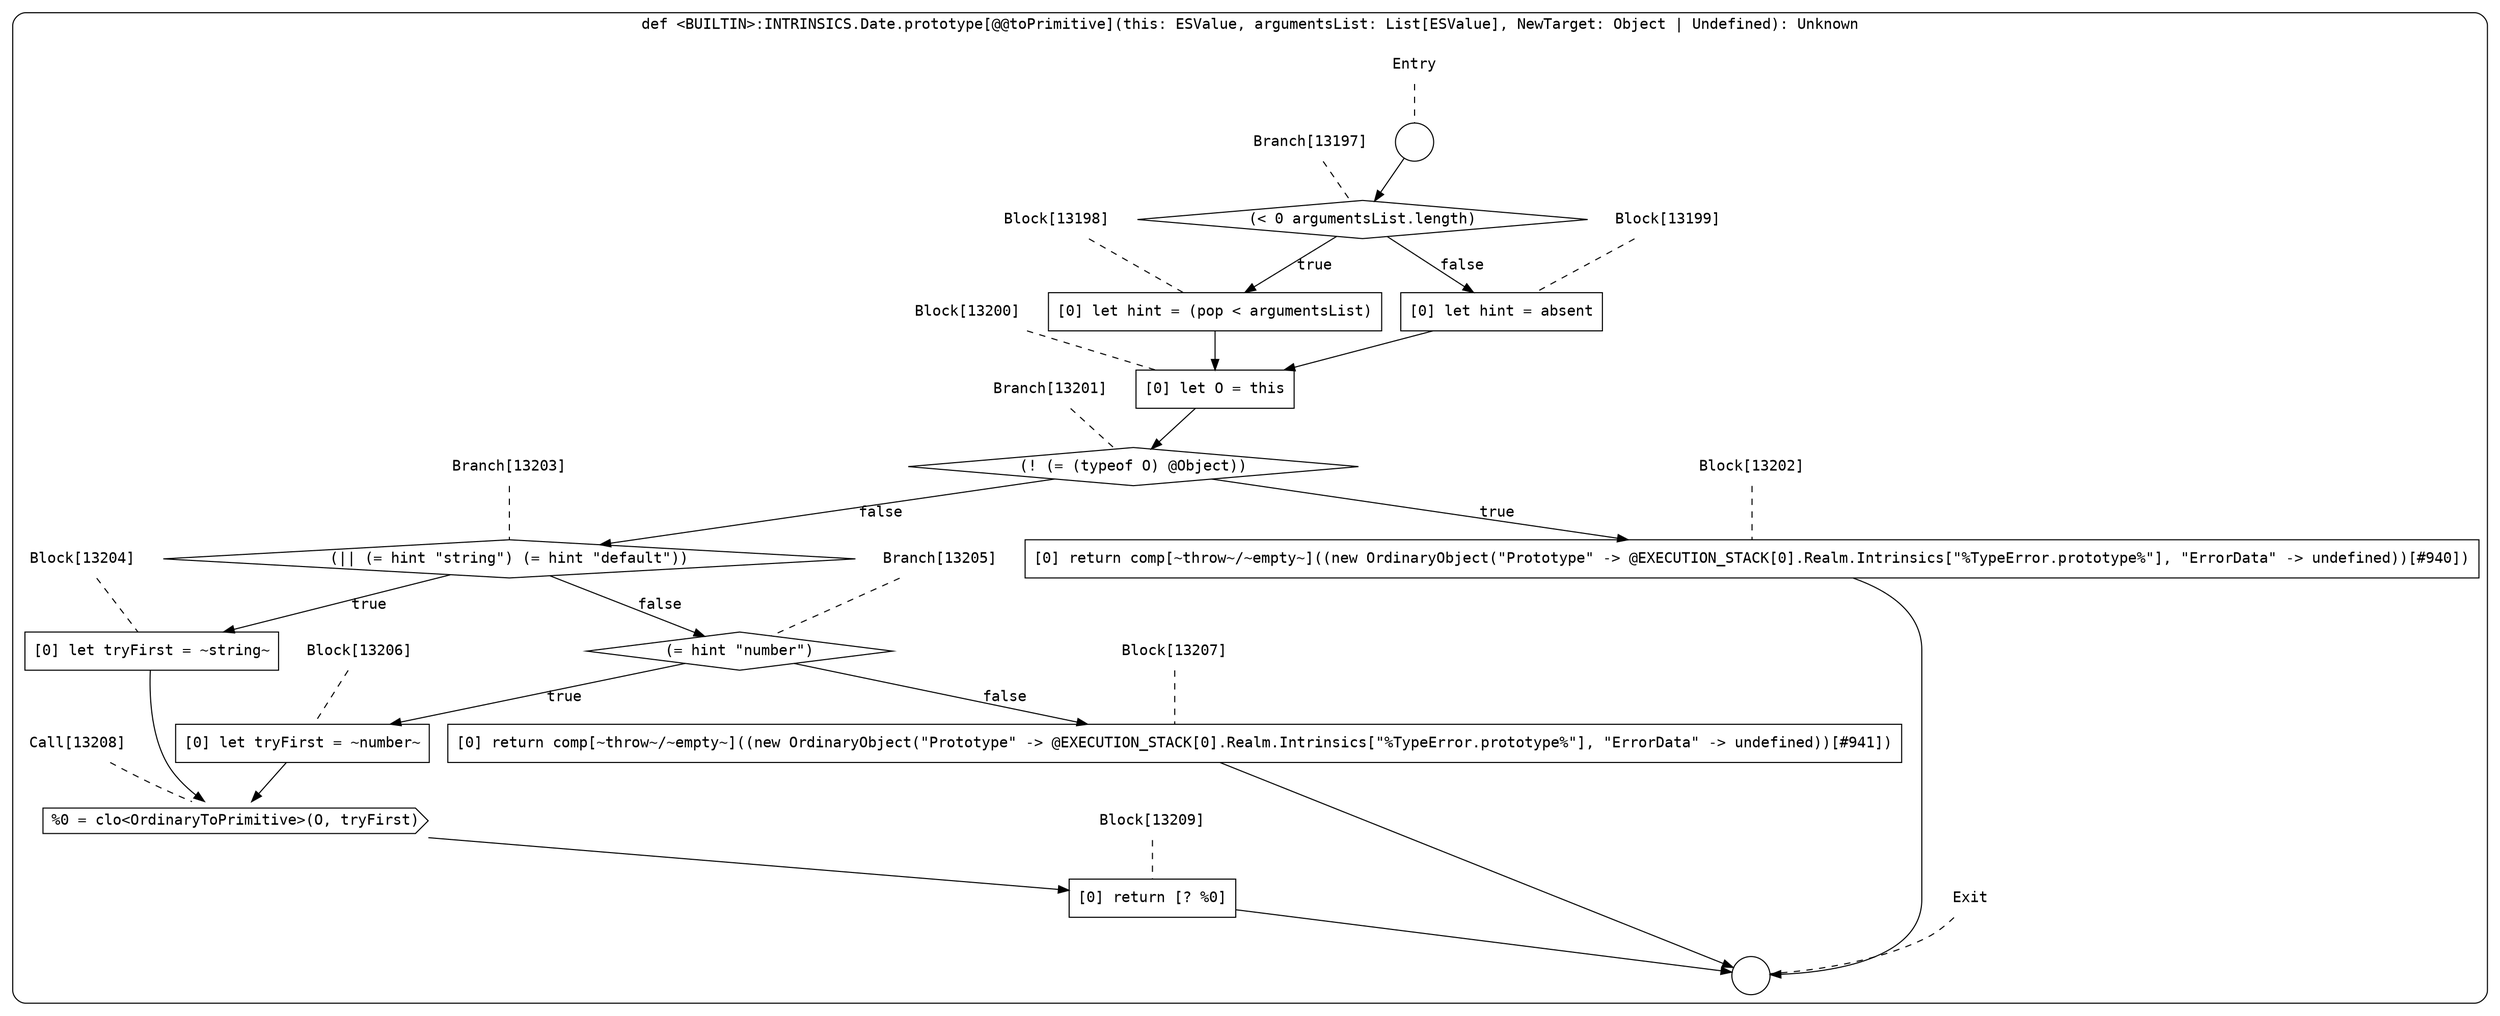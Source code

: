 digraph {
  graph [fontname = "Consolas"]
  node [fontname = "Consolas"]
  edge [fontname = "Consolas"]
  subgraph cluster2162 {
    label = "def <BUILTIN>:INTRINSICS.Date.prototype[@@toPrimitive](this: ESValue, argumentsList: List[ESValue], NewTarget: Object | Undefined): Unknown"
    style = rounded
    cluster2162_entry_name [shape=none, label=<<font color="black">Entry</font>>]
    cluster2162_entry_name -> cluster2162_entry [arrowhead=none, color="black", style=dashed]
    cluster2162_entry [shape=circle label=" " color="black" fillcolor="white" style=filled]
    cluster2162_entry -> node13197 [color="black"]
    cluster2162_exit_name [shape=none, label=<<font color="black">Exit</font>>]
    cluster2162_exit_name -> cluster2162_exit [arrowhead=none, color="black", style=dashed]
    cluster2162_exit [shape=circle label=" " color="black" fillcolor="white" style=filled]
    node13197_name [shape=none, label=<<font color="black">Branch[13197]</font>>]
    node13197_name -> node13197 [arrowhead=none, color="black", style=dashed]
    node13197 [shape=diamond, label=<<font color="black">(&lt; 0 argumentsList.length)</font>> color="black" fillcolor="white", style=filled]
    node13197 -> node13198 [label=<<font color="black">true</font>> color="black"]
    node13197 -> node13199 [label=<<font color="black">false</font>> color="black"]
    node13198_name [shape=none, label=<<font color="black">Block[13198]</font>>]
    node13198_name -> node13198 [arrowhead=none, color="black", style=dashed]
    node13198 [shape=box, label=<<font color="black">[0] let hint = (pop &lt; argumentsList)<BR ALIGN="LEFT"/></font>> color="black" fillcolor="white", style=filled]
    node13198 -> node13200 [color="black"]
    node13199_name [shape=none, label=<<font color="black">Block[13199]</font>>]
    node13199_name -> node13199 [arrowhead=none, color="black", style=dashed]
    node13199 [shape=box, label=<<font color="black">[0] let hint = absent<BR ALIGN="LEFT"/></font>> color="black" fillcolor="white", style=filled]
    node13199 -> node13200 [color="black"]
    node13200_name [shape=none, label=<<font color="black">Block[13200]</font>>]
    node13200_name -> node13200 [arrowhead=none, color="black", style=dashed]
    node13200 [shape=box, label=<<font color="black">[0] let O = this<BR ALIGN="LEFT"/></font>> color="black" fillcolor="white", style=filled]
    node13200 -> node13201 [color="black"]
    node13201_name [shape=none, label=<<font color="black">Branch[13201]</font>>]
    node13201_name -> node13201 [arrowhead=none, color="black", style=dashed]
    node13201 [shape=diamond, label=<<font color="black">(! (= (typeof O) @Object))</font>> color="black" fillcolor="white", style=filled]
    node13201 -> node13202 [label=<<font color="black">true</font>> color="black"]
    node13201 -> node13203 [label=<<font color="black">false</font>> color="black"]
    node13202_name [shape=none, label=<<font color="black">Block[13202]</font>>]
    node13202_name -> node13202 [arrowhead=none, color="black", style=dashed]
    node13202 [shape=box, label=<<font color="black">[0] return comp[~throw~/~empty~]((new OrdinaryObject(&quot;Prototype&quot; -&gt; @EXECUTION_STACK[0].Realm.Intrinsics[&quot;%TypeError.prototype%&quot;], &quot;ErrorData&quot; -&gt; undefined))[#940])<BR ALIGN="LEFT"/></font>> color="black" fillcolor="white", style=filled]
    node13202 -> cluster2162_exit [color="black"]
    node13203_name [shape=none, label=<<font color="black">Branch[13203]</font>>]
    node13203_name -> node13203 [arrowhead=none, color="black", style=dashed]
    node13203 [shape=diamond, label=<<font color="black">(|| (= hint &quot;string&quot;) (= hint &quot;default&quot;))</font>> color="black" fillcolor="white", style=filled]
    node13203 -> node13204 [label=<<font color="black">true</font>> color="black"]
    node13203 -> node13205 [label=<<font color="black">false</font>> color="black"]
    node13204_name [shape=none, label=<<font color="black">Block[13204]</font>>]
    node13204_name -> node13204 [arrowhead=none, color="black", style=dashed]
    node13204 [shape=box, label=<<font color="black">[0] let tryFirst = ~string~<BR ALIGN="LEFT"/></font>> color="black" fillcolor="white", style=filled]
    node13204 -> node13208 [color="black"]
    node13205_name [shape=none, label=<<font color="black">Branch[13205]</font>>]
    node13205_name -> node13205 [arrowhead=none, color="black", style=dashed]
    node13205 [shape=diamond, label=<<font color="black">(= hint &quot;number&quot;)</font>> color="black" fillcolor="white", style=filled]
    node13205 -> node13206 [label=<<font color="black">true</font>> color="black"]
    node13205 -> node13207 [label=<<font color="black">false</font>> color="black"]
    node13208_name [shape=none, label=<<font color="black">Call[13208]</font>>]
    node13208_name -> node13208 [arrowhead=none, color="black", style=dashed]
    node13208 [shape=cds, label=<<font color="black">%0 = clo&lt;OrdinaryToPrimitive&gt;(O, tryFirst)</font>> color="black" fillcolor="white", style=filled]
    node13208 -> node13209 [color="black"]
    node13206_name [shape=none, label=<<font color="black">Block[13206]</font>>]
    node13206_name -> node13206 [arrowhead=none, color="black", style=dashed]
    node13206 [shape=box, label=<<font color="black">[0] let tryFirst = ~number~<BR ALIGN="LEFT"/></font>> color="black" fillcolor="white", style=filled]
    node13206 -> node13208 [color="black"]
    node13207_name [shape=none, label=<<font color="black">Block[13207]</font>>]
    node13207_name -> node13207 [arrowhead=none, color="black", style=dashed]
    node13207 [shape=box, label=<<font color="black">[0] return comp[~throw~/~empty~]((new OrdinaryObject(&quot;Prototype&quot; -&gt; @EXECUTION_STACK[0].Realm.Intrinsics[&quot;%TypeError.prototype%&quot;], &quot;ErrorData&quot; -&gt; undefined))[#941])<BR ALIGN="LEFT"/></font>> color="black" fillcolor="white", style=filled]
    node13207 -> cluster2162_exit [color="black"]
    node13209_name [shape=none, label=<<font color="black">Block[13209]</font>>]
    node13209_name -> node13209 [arrowhead=none, color="black", style=dashed]
    node13209 [shape=box, label=<<font color="black">[0] return [? %0]<BR ALIGN="LEFT"/></font>> color="black" fillcolor="white", style=filled]
    node13209 -> cluster2162_exit [color="black"]
  }
}